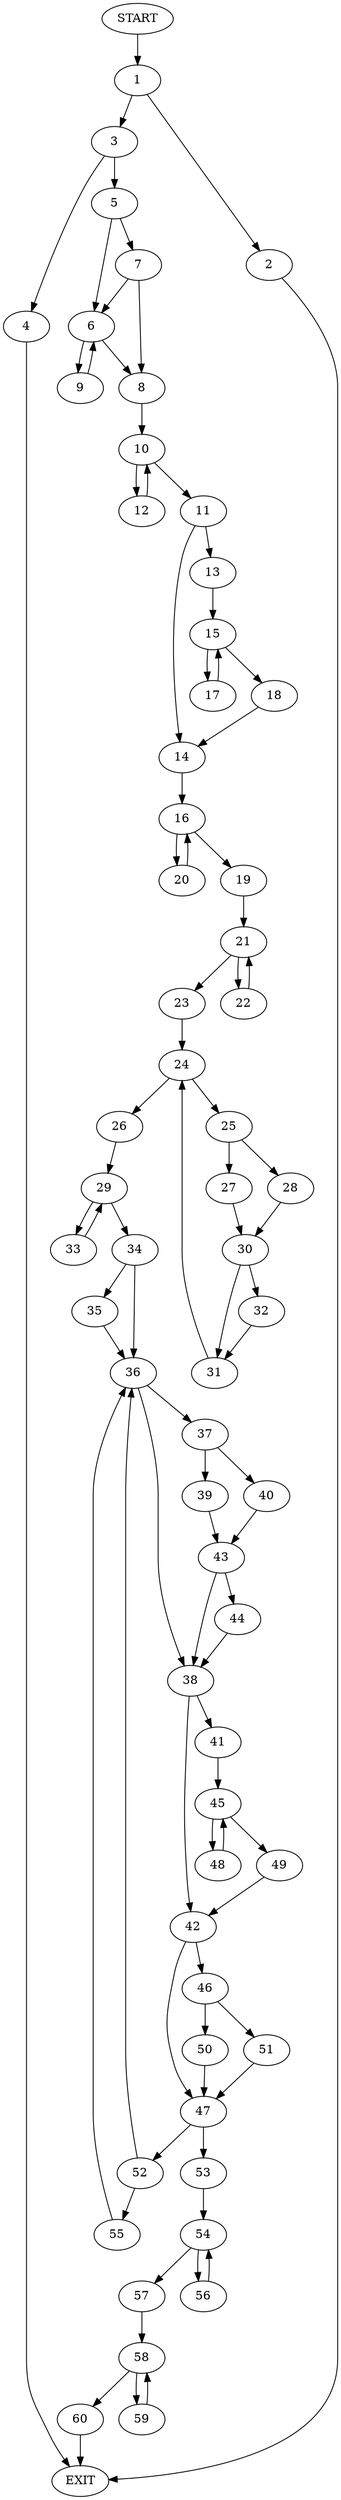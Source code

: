 digraph {
0 [label="START"]
61 [label="EXIT"]
0 -> 1
1 -> 2
1 -> 3
3 -> 4
3 -> 5
2 -> 61
4 -> 61
5 -> 6
5 -> 7
6 -> 8
6 -> 9
7 -> 8
7 -> 6
8 -> 10
9 -> 6
10 -> 11
10 -> 12
12 -> 10
11 -> 13
11 -> 14
13 -> 15
14 -> 16
15 -> 17
15 -> 18
17 -> 15
18 -> 14
16 -> 19
16 -> 20
19 -> 21
20 -> 16
21 -> 22
21 -> 23
22 -> 21
23 -> 24
24 -> 25
24 -> 26
25 -> 27
25 -> 28
26 -> 29
28 -> 30
27 -> 30
30 -> 31
30 -> 32
32 -> 31
31 -> 24
29 -> 33
29 -> 34
34 -> 35
34 -> 36
33 -> 29
35 -> 36
36 -> 37
36 -> 38
37 -> 39
37 -> 40
38 -> 41
38 -> 42
39 -> 43
40 -> 43
43 -> 44
43 -> 38
44 -> 38
41 -> 45
42 -> 46
42 -> 47
45 -> 48
45 -> 49
48 -> 45
49 -> 42
46 -> 50
46 -> 51
47 -> 52
47 -> 53
50 -> 47
51 -> 47
53 -> 54
52 -> 55
52 -> 36
54 -> 56
54 -> 57
55 -> 36
56 -> 54
57 -> 58
58 -> 59
58 -> 60
60 -> 61
59 -> 58
}
